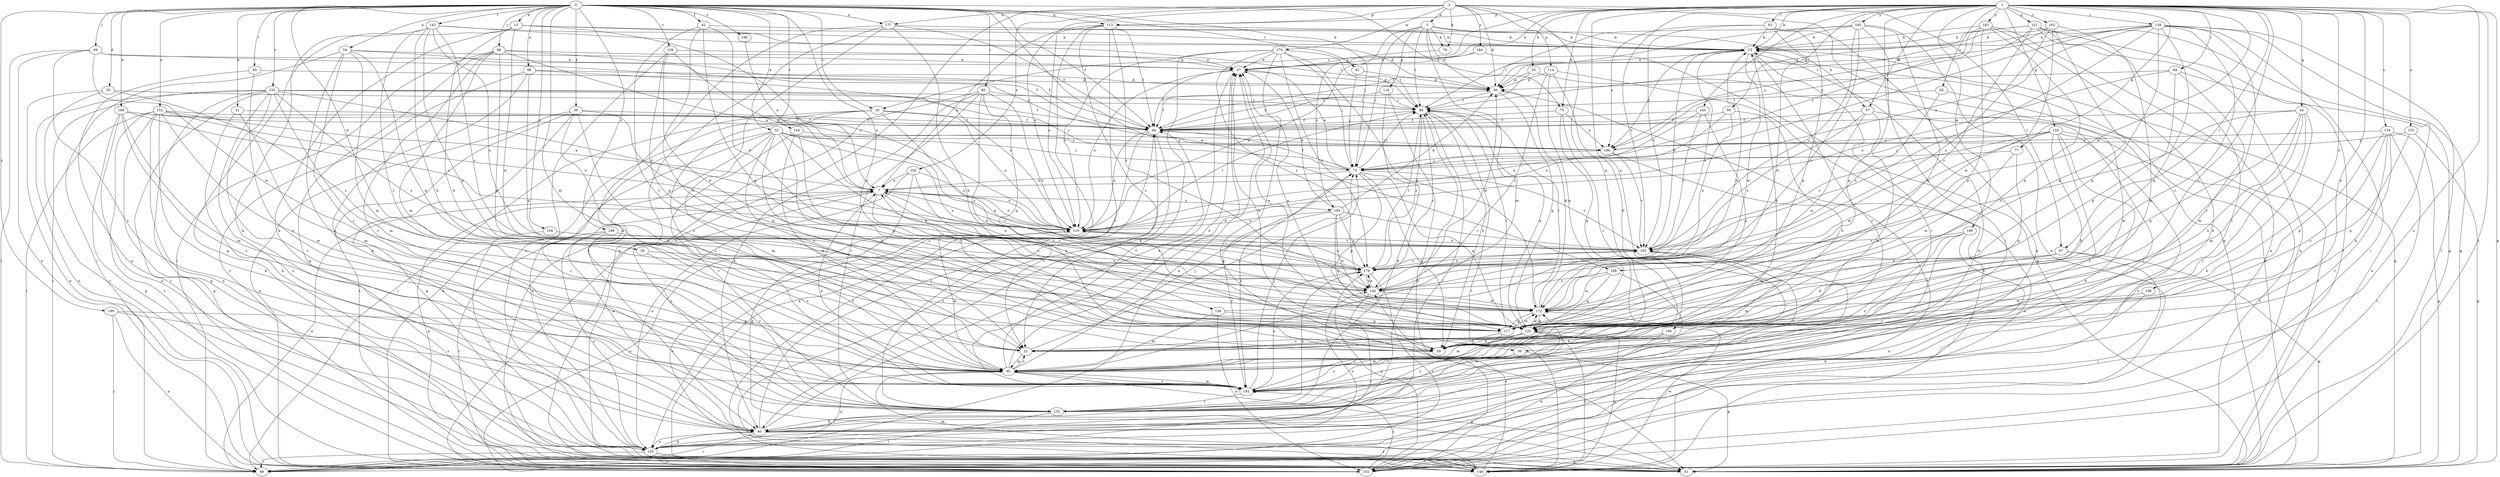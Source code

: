 strict digraph  {
0;
1;
2;
3;
7;
13;
15;
20;
22;
25;
26;
30;
31;
32;
36;
37;
39;
42;
44;
45;
50;
51;
54;
55;
57;
59;
60;
61;
63;
64;
65;
66;
68;
69;
73;
75;
77;
78;
80;
85;
87;
88;
95;
96;
100;
102;
104;
108;
110;
113;
114;
116;
117;
120;
121;
125;
128;
132;
133;
134;
138;
140;
143;
144;
145;
148;
152;
153;
155;
158;
162;
163;
166;
168;
169;
170;
172;
177;
179;
180;
182;
183;
184;
185;
186;
189;
190;
192;
193;
0 -> 13  [label=b];
0 -> 20  [label=c];
0 -> 25  [label=d];
0 -> 26  [label=d];
0 -> 31  [label=e];
0 -> 32  [label=e];
0 -> 36  [label=e];
0 -> 39  [label=f];
0 -> 42  [label=f];
0 -> 44  [label=f];
0 -> 54  [label=h];
0 -> 60  [label=i];
0 -> 61  [label=i];
0 -> 68  [label=j];
0 -> 69  [label=j];
0 -> 73  [label=j];
0 -> 75  [label=k];
0 -> 85  [label=l];
0 -> 95  [label=m];
0 -> 96  [label=n];
0 -> 104  [label=o];
0 -> 113  [label=p];
0 -> 133  [label=s];
0 -> 143  [label=t];
0 -> 144  [label=t];
0 -> 152  [label=u];
0 -> 158  [label=v];
0 -> 166  [label=w];
0 -> 168  [label=w];
0 -> 177  [label=x];
0 -> 180  [label=y];
0 -> 189  [label=z];
0 -> 190  [label=z];
1 -> 15  [label=b];
1 -> 20  [label=c];
1 -> 22  [label=c];
1 -> 36  [label=e];
1 -> 37  [label=e];
1 -> 45  [label=g];
1 -> 50  [label=g];
1 -> 51  [label=g];
1 -> 55  [label=h];
1 -> 57  [label=h];
1 -> 63  [label=i];
1 -> 64  [label=i];
1 -> 65  [label=i];
1 -> 66  [label=i];
1 -> 75  [label=k];
1 -> 77  [label=k];
1 -> 87  [label=l];
1 -> 100  [label=n];
1 -> 108  [label=o];
1 -> 113  [label=p];
1 -> 120  [label=q];
1 -> 121  [label=q];
1 -> 128  [label=r];
1 -> 134  [label=s];
1 -> 145  [label=t];
1 -> 148  [label=t];
1 -> 153  [label=u];
1 -> 155  [label=u];
1 -> 162  [label=v];
1 -> 163  [label=v];
1 -> 168  [label=w];
1 -> 169  [label=w];
1 -> 182  [label=y];
1 -> 183  [label=y];
2 -> 3  [label=a];
2 -> 30  [label=d];
2 -> 51  [label=g];
2 -> 78  [label=k];
2 -> 87  [label=l];
2 -> 102  [label=n];
2 -> 110  [label=o];
2 -> 113  [label=p];
2 -> 114  [label=p];
2 -> 125  [label=q];
2 -> 170  [label=w];
2 -> 177  [label=x];
2 -> 184  [label=y];
2 -> 192  [label=z];
3 -> 15  [label=b];
3 -> 30  [label=d];
3 -> 57  [label=h];
3 -> 73  [label=j];
3 -> 78  [label=k];
3 -> 88  [label=l];
3 -> 95  [label=m];
3 -> 116  [label=p];
3 -> 185  [label=y];
7 -> 110  [label=o];
7 -> 132  [label=r];
7 -> 138  [label=s];
7 -> 140  [label=s];
7 -> 163  [label=v];
7 -> 185  [label=y];
13 -> 15  [label=b];
13 -> 30  [label=d];
13 -> 51  [label=g];
13 -> 59  [label=h];
13 -> 80  [label=k];
13 -> 110  [label=o];
13 -> 172  [label=w];
15 -> 37  [label=e];
15 -> 51  [label=g];
15 -> 132  [label=r];
15 -> 172  [label=w];
15 -> 179  [label=x];
15 -> 186  [label=y];
15 -> 193  [label=z];
20 -> 44  [label=f];
20 -> 66  [label=i];
20 -> 102  [label=n];
20 -> 110  [label=o];
20 -> 179  [label=x];
20 -> 193  [label=z];
22 -> 15  [label=b];
22 -> 73  [label=j];
22 -> 95  [label=m];
25 -> 88  [label=l];
25 -> 102  [label=n];
25 -> 140  [label=s];
25 -> 148  [label=t];
26 -> 22  [label=c];
26 -> 179  [label=x];
30 -> 88  [label=l];
30 -> 125  [label=q];
30 -> 148  [label=t];
31 -> 44  [label=f];
31 -> 80  [label=k];
31 -> 95  [label=m];
32 -> 22  [label=c];
32 -> 59  [label=h];
32 -> 73  [label=j];
32 -> 95  [label=m];
32 -> 117  [label=p];
32 -> 132  [label=r];
32 -> 140  [label=s];
32 -> 155  [label=u];
32 -> 172  [label=w];
32 -> 179  [label=x];
32 -> 186  [label=y];
36 -> 51  [label=g];
36 -> 95  [label=m];
36 -> 193  [label=z];
37 -> 30  [label=d];
37 -> 44  [label=f];
37 -> 59  [label=h];
37 -> 110  [label=o];
39 -> 22  [label=c];
39 -> 44  [label=f];
39 -> 51  [label=g];
39 -> 95  [label=m];
39 -> 102  [label=n];
39 -> 117  [label=p];
39 -> 148  [label=t];
42 -> 15  [label=b];
42 -> 22  [label=c];
42 -> 59  [label=h];
42 -> 125  [label=q];
42 -> 179  [label=x];
44 -> 30  [label=d];
44 -> 102  [label=n];
44 -> 110  [label=o];
44 -> 148  [label=t];
44 -> 186  [label=y];
45 -> 44  [label=f];
45 -> 59  [label=h];
45 -> 80  [label=k];
45 -> 95  [label=m];
45 -> 125  [label=q];
45 -> 132  [label=r];
45 -> 140  [label=s];
50 -> 44  [label=f];
50 -> 59  [label=h];
50 -> 110  [label=o];
50 -> 179  [label=x];
51 -> 15  [label=b];
51 -> 110  [label=o];
54 -> 37  [label=e];
54 -> 44  [label=f];
54 -> 66  [label=i];
54 -> 95  [label=m];
54 -> 125  [label=q];
54 -> 132  [label=r];
54 -> 193  [label=z];
55 -> 30  [label=d];
55 -> 44  [label=f];
55 -> 95  [label=m];
57 -> 44  [label=f];
57 -> 95  [label=m];
57 -> 132  [label=r];
57 -> 172  [label=w];
57 -> 179  [label=x];
60 -> 59  [label=h];
60 -> 80  [label=k];
60 -> 88  [label=l];
60 -> 125  [label=q];
60 -> 132  [label=r];
60 -> 148  [label=t];
60 -> 179  [label=x];
61 -> 30  [label=d];
61 -> 73  [label=j];
63 -> 15  [label=b];
63 -> 102  [label=n];
63 -> 117  [label=p];
63 -> 163  [label=v];
63 -> 172  [label=w];
63 -> 186  [label=y];
64 -> 30  [label=d];
64 -> 95  [label=m];
64 -> 102  [label=n];
64 -> 110  [label=o];
64 -> 117  [label=p];
65 -> 88  [label=l];
65 -> 148  [label=t];
65 -> 179  [label=x];
66 -> 7  [label=a];
66 -> 37  [label=e];
68 -> 7  [label=a];
68 -> 37  [label=e];
68 -> 44  [label=f];
68 -> 51  [label=g];
68 -> 66  [label=i];
68 -> 95  [label=m];
68 -> 117  [label=p];
68 -> 132  [label=r];
69 -> 37  [label=e];
69 -> 66  [label=i];
69 -> 102  [label=n];
69 -> 172  [label=w];
69 -> 186  [label=y];
69 -> 193  [label=z];
73 -> 7  [label=a];
73 -> 37  [label=e];
73 -> 44  [label=f];
73 -> 59  [label=h];
73 -> 88  [label=l];
73 -> 117  [label=p];
73 -> 125  [label=q];
73 -> 163  [label=v];
73 -> 193  [label=z];
75 -> 22  [label=c];
75 -> 44  [label=f];
75 -> 125  [label=q];
75 -> 186  [label=y];
77 -> 73  [label=j];
77 -> 117  [label=p];
77 -> 172  [label=w];
78 -> 37  [label=e];
80 -> 7  [label=a];
80 -> 37  [label=e];
80 -> 44  [label=f];
80 -> 66  [label=i];
80 -> 88  [label=l];
80 -> 148  [label=t];
80 -> 155  [label=u];
80 -> 163  [label=v];
85 -> 30  [label=d];
85 -> 155  [label=u];
85 -> 193  [label=z];
87 -> 51  [label=g];
87 -> 59  [label=h];
87 -> 66  [label=i];
87 -> 172  [label=w];
87 -> 179  [label=x];
88 -> 44  [label=f];
88 -> 59  [label=h];
88 -> 125  [label=q];
88 -> 140  [label=s];
88 -> 148  [label=t];
88 -> 179  [label=x];
95 -> 22  [label=c];
95 -> 37  [label=e];
95 -> 44  [label=f];
95 -> 51  [label=g];
95 -> 73  [label=j];
95 -> 155  [label=u];
95 -> 193  [label=z];
96 -> 30  [label=d];
96 -> 80  [label=k];
96 -> 110  [label=o];
96 -> 125  [label=q];
96 -> 148  [label=t];
100 -> 59  [label=h];
100 -> 102  [label=n];
100 -> 193  [label=z];
102 -> 110  [label=o];
102 -> 179  [label=x];
102 -> 193  [label=z];
104 -> 155  [label=u];
104 -> 163  [label=v];
108 -> 80  [label=k];
108 -> 172  [label=w];
110 -> 7  [label=a];
110 -> 88  [label=l];
110 -> 95  [label=m];
110 -> 163  [label=v];
113 -> 7  [label=a];
113 -> 15  [label=b];
113 -> 22  [label=c];
113 -> 44  [label=f];
113 -> 110  [label=o];
113 -> 132  [label=r];
113 -> 140  [label=s];
113 -> 155  [label=u];
114 -> 30  [label=d];
114 -> 59  [label=h];
114 -> 125  [label=q];
114 -> 140  [label=s];
114 -> 148  [label=t];
116 -> 44  [label=f];
116 -> 80  [label=k];
116 -> 88  [label=l];
116 -> 102  [label=n];
117 -> 37  [label=e];
117 -> 59  [label=h];
117 -> 88  [label=l];
117 -> 172  [label=w];
117 -> 193  [label=z];
120 -> 59  [label=h];
120 -> 73  [label=j];
120 -> 80  [label=k];
120 -> 148  [label=t];
120 -> 155  [label=u];
120 -> 163  [label=v];
120 -> 172  [label=w];
120 -> 186  [label=y];
120 -> 193  [label=z];
121 -> 15  [label=b];
121 -> 30  [label=d];
121 -> 51  [label=g];
121 -> 102  [label=n];
121 -> 132  [label=r];
121 -> 140  [label=s];
121 -> 148  [label=t];
121 -> 186  [label=y];
125 -> 22  [label=c];
125 -> 37  [label=e];
125 -> 59  [label=h];
125 -> 95  [label=m];
125 -> 132  [label=r];
125 -> 148  [label=t];
125 -> 172  [label=w];
128 -> 7  [label=a];
128 -> 15  [label=b];
128 -> 22  [label=c];
128 -> 30  [label=d];
128 -> 51  [label=g];
128 -> 66  [label=i];
128 -> 73  [label=j];
128 -> 117  [label=p];
128 -> 125  [label=q];
128 -> 148  [label=t];
128 -> 163  [label=v];
128 -> 193  [label=z];
132 -> 66  [label=i];
132 -> 80  [label=k];
132 -> 172  [label=w];
132 -> 179  [label=x];
133 -> 44  [label=f];
133 -> 51  [label=g];
133 -> 66  [label=i];
133 -> 73  [label=j];
133 -> 88  [label=l];
133 -> 95  [label=m];
133 -> 102  [label=n];
133 -> 110  [label=o];
133 -> 132  [label=r];
133 -> 140  [label=s];
133 -> 148  [label=t];
133 -> 155  [label=u];
134 -> 22  [label=c];
134 -> 51  [label=g];
134 -> 59  [label=h];
134 -> 117  [label=p];
134 -> 132  [label=r];
134 -> 148  [label=t];
134 -> 186  [label=y];
138 -> 15  [label=b];
138 -> 95  [label=m];
138 -> 102  [label=n];
138 -> 125  [label=q];
140 -> 30  [label=d];
140 -> 66  [label=i];
140 -> 172  [label=w];
140 -> 179  [label=x];
143 -> 15  [label=b];
143 -> 22  [label=c];
143 -> 59  [label=h];
143 -> 80  [label=k];
143 -> 88  [label=l];
143 -> 117  [label=p];
143 -> 140  [label=s];
143 -> 179  [label=x];
144 -> 59  [label=h];
144 -> 95  [label=m];
144 -> 132  [label=r];
144 -> 186  [label=y];
145 -> 44  [label=f];
145 -> 110  [label=o];
145 -> 117  [label=p];
145 -> 163  [label=v];
148 -> 7  [label=a];
148 -> 44  [label=f];
148 -> 95  [label=m];
148 -> 125  [label=q];
148 -> 140  [label=s];
148 -> 172  [label=w];
152 -> 7  [label=a];
152 -> 44  [label=f];
152 -> 51  [label=g];
152 -> 66  [label=i];
152 -> 80  [label=k];
152 -> 95  [label=m];
152 -> 110  [label=o];
152 -> 148  [label=t];
152 -> 155  [label=u];
153 -> 51  [label=g];
153 -> 125  [label=q];
153 -> 186  [label=y];
155 -> 15  [label=b];
155 -> 51  [label=g];
155 -> 66  [label=i];
155 -> 80  [label=k];
155 -> 88  [label=l];
155 -> 102  [label=n];
155 -> 140  [label=s];
155 -> 148  [label=t];
158 -> 7  [label=a];
158 -> 37  [label=e];
158 -> 117  [label=p];
158 -> 155  [label=u];
158 -> 172  [label=w];
162 -> 15  [label=b];
162 -> 88  [label=l];
162 -> 95  [label=m];
162 -> 117  [label=p];
162 -> 172  [label=w];
162 -> 179  [label=x];
163 -> 15  [label=b];
163 -> 95  [label=m];
163 -> 110  [label=o];
163 -> 179  [label=x];
166 -> 44  [label=f];
166 -> 51  [label=g];
166 -> 95  [label=m];
166 -> 110  [label=o];
166 -> 155  [label=u];
166 -> 186  [label=y];
166 -> 193  [label=z];
168 -> 125  [label=q];
168 -> 132  [label=r];
168 -> 140  [label=s];
168 -> 172  [label=w];
169 -> 59  [label=h];
169 -> 102  [label=n];
169 -> 132  [label=r];
169 -> 163  [label=v];
169 -> 193  [label=z];
170 -> 37  [label=e];
170 -> 51  [label=g];
170 -> 73  [label=j];
170 -> 80  [label=k];
170 -> 88  [label=l];
170 -> 110  [label=o];
170 -> 140  [label=s];
170 -> 172  [label=w];
170 -> 179  [label=x];
172 -> 7  [label=a];
172 -> 30  [label=d];
172 -> 88  [label=l];
172 -> 117  [label=p];
172 -> 125  [label=q];
177 -> 15  [label=b];
177 -> 44  [label=f];
177 -> 51  [label=g];
177 -> 59  [label=h];
177 -> 80  [label=k];
177 -> 148  [label=t];
179 -> 7  [label=a];
179 -> 66  [label=i];
179 -> 88  [label=l];
179 -> 110  [label=o];
179 -> 140  [label=s];
179 -> 163  [label=v];
180 -> 66  [label=i];
180 -> 102  [label=n];
180 -> 117  [label=p];
180 -> 193  [label=z];
182 -> 15  [label=b];
182 -> 44  [label=f];
182 -> 88  [label=l];
182 -> 102  [label=n];
182 -> 117  [label=p];
182 -> 125  [label=q];
182 -> 140  [label=s];
182 -> 163  [label=v];
183 -> 15  [label=b];
183 -> 73  [label=j];
183 -> 80  [label=k];
183 -> 102  [label=n];
183 -> 117  [label=p];
183 -> 125  [label=q];
183 -> 186  [label=y];
184 -> 37  [label=e];
184 -> 51  [label=g];
184 -> 110  [label=o];
185 -> 30  [label=d];
185 -> 37  [label=e];
185 -> 110  [label=o];
185 -> 125  [label=q];
185 -> 163  [label=v];
185 -> 172  [label=w];
185 -> 179  [label=x];
185 -> 193  [label=z];
186 -> 73  [label=j];
186 -> 102  [label=n];
186 -> 163  [label=v];
189 -> 132  [label=r];
189 -> 148  [label=t];
189 -> 155  [label=u];
189 -> 163  [label=v];
190 -> 7  [label=a];
192 -> 7  [label=a];
192 -> 22  [label=c];
192 -> 51  [label=g];
192 -> 110  [label=o];
192 -> 155  [label=u];
193 -> 7  [label=a];
193 -> 37  [label=e];
193 -> 73  [label=j];
193 -> 95  [label=m];
193 -> 132  [label=r];
193 -> 163  [label=v];
193 -> 179  [label=x];
}

